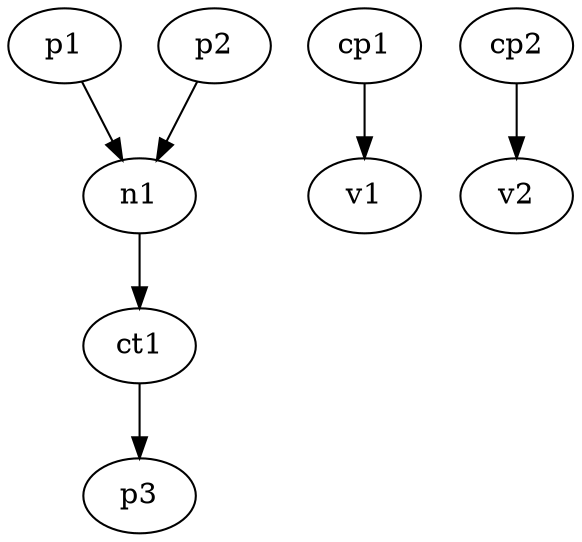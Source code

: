 digraph "" {
	p1 -> n1	[key=0,
		connection_id=c1,
		connection_ref="{'name': 'c1', 'ID': 'c1', 'entity': 'CHANNEL', 'params': {'data': {'channelWidth': 100, 'connectionSpacing': 1000}}, 'source': {'_\
component': 'p1', '_port': None}, 'sinks': [{'_component': 'n1', '_port': None}], 'layer': {'_id': '0', 'name': 'FLOW_0', 'layertype': '\
FLOW', 'group': '0', 'params': {'data': {}}}, '_paths': []}",
		sink_port="{'_component': 'n1', '_port': None}",
		source_port="{'_component': 'p1', '_port': None}"];
	p2 -> n1	[key=0,
		connection_id=c2,
		connection_ref="{'name': 'c2', 'ID': 'c2', 'entity': 'CHANNEL', 'params': {'data': {'channelWidth': 100, 'connectionSpacing': 1000}}, 'source': {'_\
component': 'p2', '_port': None}, 'sinks': [{'_component': 'n1', '_port': None}], 'layer': {'_id': '0', 'name': 'FLOW_0', 'layertype': '\
FLOW', 'group': '0', 'params': {'data': {}}}, '_paths': []}",
		sink_port="{'_component': 'n1', '_port': None}",
		source_port="{'_component': 'p2', '_port': None}"];
	n1 -> ct1	[key=0,
		connection_id=c3,
		connection_ref="{'name': 'c3', 'ID': 'c3', 'entity': 'CHANNEL', 'params': {'data': {'channelWidth': 100, 'connectionSpacing': 1000}}, 'source': {'_\
component': 'n1', '_port': None}, 'sinks': [{'_component': 'ct1', '_port': '1'}], 'layer': {'_id': '0', 'name': 'FLOW_0', 'layertype': '\
FLOW', 'group': '0', 'params': {'data': {}}}, '_paths': []}",
		sink_port="{'_component': 'ct1', '_port': '1'}",
		source_port="{'_component': 'n1', '_port': None}"];
	ct1 -> p3	[key=0,
		connection_id=c4,
		connection_ref="{'name': 'c4', 'ID': 'c4', 'entity': 'CHANNEL', 'params': {'data': {'channelWidth': 100, 'connectionSpacing': 1000}}, 'source': {'_\
component': 'ct1', '_port': '2'}, 'sinks': [{'_component': 'p3', '_port': None}], 'layer': {'_id': '0', 'name': 'FLOW_0', 'layertype': '\
FLOW', 'group': '0', 'params': {'data': {}}}, '_paths': []}",
		sink_port="{'_component': 'p3', '_port': None}",
		source_port="{'_component': 'ct1', '_port': '2'}"];
	cp1 -> v1	[key=0,
		connection_id=c5,
		connection_ref="{'name': 'c5', 'ID': 'c5', 'entity': 'CHANNEL', 'params': {'data': {'channelWidth': 50, 'connectionSpacing': 1000}}, 'source': {'_\
component': 'cp1', '_port': None}, 'sinks': [{'_component': 'v1', '_port': None}], 'layer': {'_id': '1', 'name': 'FLOW_0', 'layertype': '\
CONTROL', 'group': '0', 'params': {'data': {}}}, '_paths': []}",
		sink_port="{'_component': 'v1', '_port': None}",
		source_port="{'_component': 'cp1', '_port': None}"];
	cp2 -> v2	[key=0,
		connection_id=c6,
		connection_ref="{'name': 'c6', 'ID': 'c6', 'entity': 'CHANNEL', 'params': {'data': {'channelWidth': 50, 'connectionSpacing': 1000}}, 'source': {'_\
component': 'cp2', '_port': None}, 'sinks': [{'_component': 'v2', '_port': None}], 'layer': {'_id': '1', 'name': 'FLOW_0', 'layertype': '\
CONTROL', 'group': '0', 'params': {'data': {}}}, '_paths': []}",
		sink_port="{'_component': 'v2', '_port': None}",
		source_port="{'_component': 'cp2', '_port': None}"];
}
